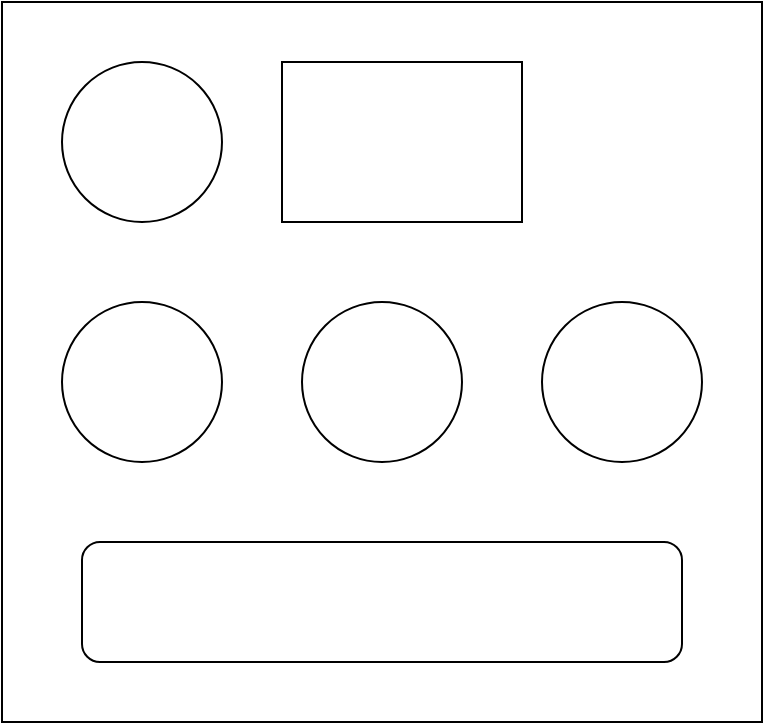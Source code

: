<mxfile version="12.2.4"><diagram id="zbfuZDBn9rMhk-eEnv3z"><mxGraphModel dx="1214" dy="634" grid="1" gridSize="10" guides="1" tooltips="1" connect="1" arrows="1" fold="1" page="1" pageScale="1" pageWidth="827" pageHeight="1169" math="0" shadow="0"><root><mxCell id="0"/><mxCell id="1" parent="0"/><mxCell id="2" value="" style="rounded=0;whiteSpace=wrap;html=1;" vertex="1" parent="1"><mxGeometry x="190" y="240" width="380" height="360" as="geometry"/></mxCell><mxCell id="4" value="" style="rounded=0;whiteSpace=wrap;html=1;" vertex="1" parent="1"><mxGeometry x="330" y="270" width="120" height="80" as="geometry"/></mxCell><mxCell id="5" value="" style="ellipse;whiteSpace=wrap;html=1;aspect=fixed;" vertex="1" parent="1"><mxGeometry x="220" y="390" width="80" height="80" as="geometry"/></mxCell><mxCell id="6" value="" style="ellipse;whiteSpace=wrap;html=1;aspect=fixed;" vertex="1" parent="1"><mxGeometry x="340" y="390" width="80" height="80" as="geometry"/></mxCell><mxCell id="7" value="" style="ellipse;whiteSpace=wrap;html=1;aspect=fixed;" vertex="1" parent="1"><mxGeometry x="460" y="390" width="80" height="80" as="geometry"/></mxCell><mxCell id="8" value="" style="ellipse;whiteSpace=wrap;html=1;aspect=fixed;" vertex="1" parent="1"><mxGeometry x="220" y="270" width="80" height="80" as="geometry"/></mxCell><mxCell id="9" value="" style="rounded=1;whiteSpace=wrap;html=1;" vertex="1" parent="1"><mxGeometry x="230" y="510" width="300" height="60" as="geometry"/></mxCell></root></mxGraphModel></diagram></mxfile>